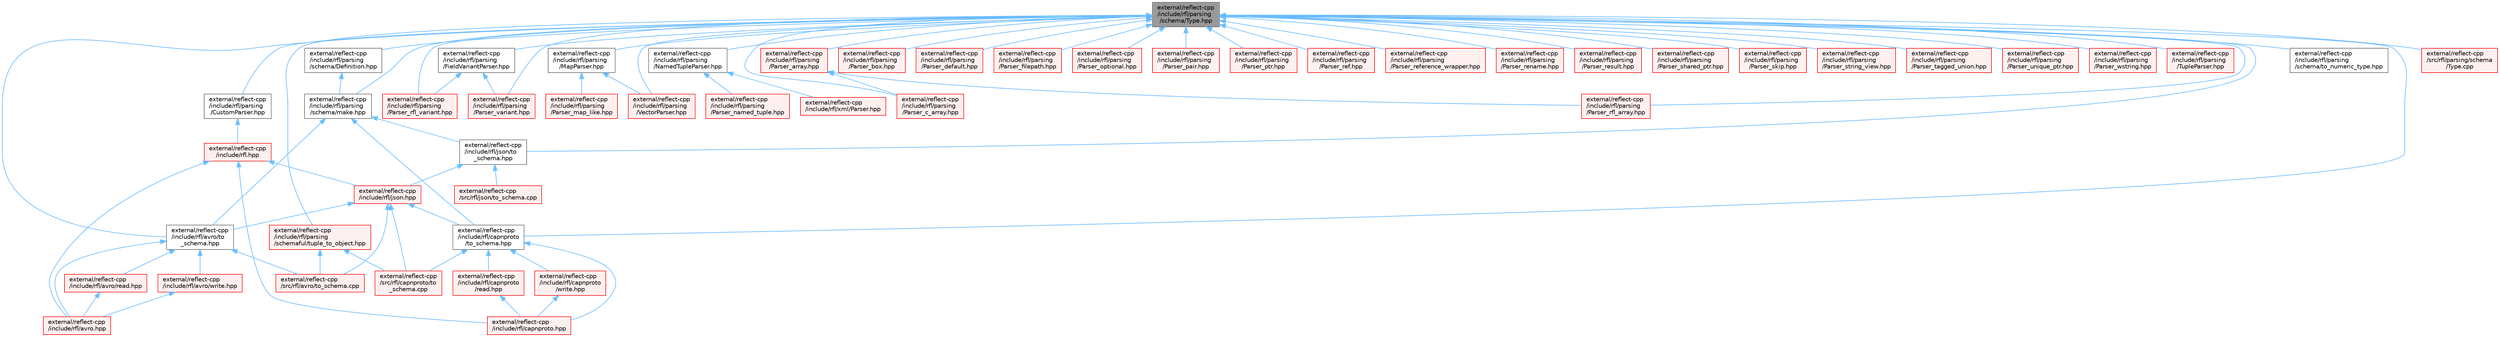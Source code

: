 digraph "external/reflect-cpp/include/rfl/parsing/schema/Type.hpp"
{
 // LATEX_PDF_SIZE
  bgcolor="transparent";
  edge [fontname=Helvetica,fontsize=10,labelfontname=Helvetica,labelfontsize=10];
  node [fontname=Helvetica,fontsize=10,shape=box,height=0.2,width=0.4];
  Node1 [id="Node000001",label="external/reflect-cpp\l/include/rfl/parsing\l/schema/Type.hpp",height=0.2,width=0.4,color="gray40", fillcolor="grey60", style="filled", fontcolor="black",tooltip=" "];
  Node1 -> Node2 [id="edge72_Node000001_Node000002",dir="back",color="steelblue1",style="solid",tooltip=" "];
  Node2 [id="Node000002",label="external/reflect-cpp\l/include/rfl/avro/to\l_schema.hpp",height=0.2,width=0.4,color="grey40", fillcolor="white", style="filled",URL="$avro_2to__schema_8hpp.html",tooltip=" "];
  Node2 -> Node3 [id="edge73_Node000002_Node000003",dir="back",color="steelblue1",style="solid",tooltip=" "];
  Node3 [id="Node000003",label="external/reflect-cpp\l/include/rfl/avro.hpp",height=0.2,width=0.4,color="red", fillcolor="#FFF0F0", style="filled",URL="$avro_8hpp.html",tooltip=" "];
  Node2 -> Node57 [id="edge74_Node000002_Node000057",dir="back",color="steelblue1",style="solid",tooltip=" "];
  Node57 [id="Node000057",label="external/reflect-cpp\l/include/rfl/avro/read.hpp",height=0.2,width=0.4,color="red", fillcolor="#FFF0F0", style="filled",URL="$avro_2read_8hpp.html",tooltip=" "];
  Node57 -> Node3 [id="edge75_Node000057_Node000003",dir="back",color="steelblue1",style="solid",tooltip=" "];
  Node2 -> Node59 [id="edge76_Node000002_Node000059",dir="back",color="steelblue1",style="solid",tooltip=" "];
  Node59 [id="Node000059",label="external/reflect-cpp\l/include/rfl/avro/write.hpp",height=0.2,width=0.4,color="red", fillcolor="#FFF0F0", style="filled",URL="$avro_2write_8hpp.html",tooltip=" "];
  Node59 -> Node3 [id="edge77_Node000059_Node000003",dir="back",color="steelblue1",style="solid",tooltip=" "];
  Node2 -> Node61 [id="edge78_Node000002_Node000061",dir="back",color="steelblue1",style="solid",tooltip=" "];
  Node61 [id="Node000061",label="external/reflect-cpp\l/src/rfl/avro/to_schema.cpp",height=0.2,width=0.4,color="red", fillcolor="#FFF0F0", style="filled",URL="$avro_2to__schema_8cpp.html",tooltip=" "];
  Node1 -> Node63 [id="edge79_Node000001_Node000063",dir="back",color="steelblue1",style="solid",tooltip=" "];
  Node63 [id="Node000063",label="external/reflect-cpp\l/include/rfl/capnproto\l/to_schema.hpp",height=0.2,width=0.4,color="grey40", fillcolor="white", style="filled",URL="$capnproto_2to__schema_8hpp.html",tooltip=" "];
  Node63 -> Node64 [id="edge80_Node000063_Node000064",dir="back",color="steelblue1",style="solid",tooltip=" "];
  Node64 [id="Node000064",label="external/reflect-cpp\l/include/rfl/capnproto.hpp",height=0.2,width=0.4,color="red", fillcolor="#FFF0F0", style="filled",URL="$capnproto_8hpp.html",tooltip=" "];
  Node63 -> Node111 [id="edge81_Node000063_Node000111",dir="back",color="steelblue1",style="solid",tooltip=" "];
  Node111 [id="Node000111",label="external/reflect-cpp\l/include/rfl/capnproto\l/read.hpp",height=0.2,width=0.4,color="red", fillcolor="#FFF0F0", style="filled",URL="$capnproto_2read_8hpp.html",tooltip=" "];
  Node111 -> Node64 [id="edge82_Node000111_Node000064",dir="back",color="steelblue1",style="solid",tooltip=" "];
  Node63 -> Node113 [id="edge83_Node000063_Node000113",dir="back",color="steelblue1",style="solid",tooltip=" "];
  Node113 [id="Node000113",label="external/reflect-cpp\l/include/rfl/capnproto\l/write.hpp",height=0.2,width=0.4,color="red", fillcolor="#FFF0F0", style="filled",URL="$capnproto_2write_8hpp.html",tooltip=" "];
  Node113 -> Node64 [id="edge84_Node000113_Node000064",dir="back",color="steelblue1",style="solid",tooltip=" "];
  Node63 -> Node115 [id="edge85_Node000063_Node000115",dir="back",color="steelblue1",style="solid",tooltip=" "];
  Node115 [id="Node000115",label="external/reflect-cpp\l/src/rfl/capnproto/to\l_schema.cpp",height=0.2,width=0.4,color="red", fillcolor="#FFF0F0", style="filled",URL="$capnproto_2to__schema_8cpp.html",tooltip=" "];
  Node1 -> Node117 [id="edge86_Node000001_Node000117",dir="back",color="steelblue1",style="solid",tooltip=" "];
  Node117 [id="Node000117",label="external/reflect-cpp\l/include/rfl/json/to\l_schema.hpp",height=0.2,width=0.4,color="grey40", fillcolor="white", style="filled",URL="$json_2to__schema_8hpp.html",tooltip=" "];
  Node117 -> Node118 [id="edge87_Node000117_Node000118",dir="back",color="steelblue1",style="solid",tooltip=" "];
  Node118 [id="Node000118",label="external/reflect-cpp\l/include/rfl/json.hpp",height=0.2,width=0.4,color="red", fillcolor="#FFF0F0", style="filled",URL="$reflect-cpp_2include_2rfl_2json_8hpp.html",tooltip=" "];
  Node118 -> Node2 [id="edge88_Node000118_Node000002",dir="back",color="steelblue1",style="solid",tooltip=" "];
  Node118 -> Node63 [id="edge89_Node000118_Node000063",dir="back",color="steelblue1",style="solid",tooltip=" "];
  Node118 -> Node61 [id="edge90_Node000118_Node000061",dir="back",color="steelblue1",style="solid",tooltip=" "];
  Node118 -> Node115 [id="edge91_Node000118_Node000115",dir="back",color="steelblue1",style="solid",tooltip=" "];
  Node117 -> Node329 [id="edge92_Node000117_Node000329",dir="back",color="steelblue1",style="solid",tooltip=" "];
  Node329 [id="Node000329",label="external/reflect-cpp\l/src/rfl/json/to_schema.cpp",height=0.2,width=0.4,color="red", fillcolor="#FFF0F0", style="filled",URL="$json_2to__schema_8cpp.html",tooltip=" "];
  Node1 -> Node331 [id="edge93_Node000001_Node000331",dir="back",color="steelblue1",style="solid",tooltip=" "];
  Node331 [id="Node000331",label="external/reflect-cpp\l/include/rfl/parsing\l/CustomParser.hpp",height=0.2,width=0.4,color="grey40", fillcolor="white", style="filled",URL="$_custom_parser_8hpp.html",tooltip=" "];
  Node331 -> Node332 [id="edge94_Node000331_Node000332",dir="back",color="steelblue1",style="solid",tooltip=" "];
  Node332 [id="Node000332",label="external/reflect-cpp\l/include/rfl.hpp",height=0.2,width=0.4,color="red", fillcolor="#FFF0F0", style="filled",URL="$rfl_8hpp.html",tooltip=" "];
  Node332 -> Node3 [id="edge95_Node000332_Node000003",dir="back",color="steelblue1",style="solid",tooltip=" "];
  Node332 -> Node64 [id="edge96_Node000332_Node000064",dir="back",color="steelblue1",style="solid",tooltip=" "];
  Node332 -> Node118 [id="edge97_Node000332_Node000118",dir="back",color="steelblue1",style="solid",tooltip=" "];
  Node1 -> Node670 [id="edge98_Node000001_Node000670",dir="back",color="steelblue1",style="solid",tooltip=" "];
  Node670 [id="Node000670",label="external/reflect-cpp\l/include/rfl/parsing\l/FieldVariantParser.hpp",height=0.2,width=0.4,color="grey40", fillcolor="white", style="filled",URL="$_field_variant_parser_8hpp.html",tooltip=" "];
  Node670 -> Node671 [id="edge99_Node000670_Node000671",dir="back",color="steelblue1",style="solid",tooltip=" "];
  Node671 [id="Node000671",label="external/reflect-cpp\l/include/rfl/parsing\l/Parser_rfl_variant.hpp",height=0.2,width=0.4,color="red", fillcolor="#FFF0F0", style="filled",URL="$_parser__rfl__variant_8hpp.html",tooltip=" "];
  Node670 -> Node723 [id="edge100_Node000670_Node000723",dir="back",color="steelblue1",style="solid",tooltip=" "];
  Node723 [id="Node000723",label="external/reflect-cpp\l/include/rfl/parsing\l/Parser_variant.hpp",height=0.2,width=0.4,color="red", fillcolor="#FFF0F0", style="filled",URL="$_parser__variant_8hpp.html",tooltip=" "];
  Node1 -> Node724 [id="edge101_Node000001_Node000724",dir="back",color="steelblue1",style="solid",tooltip=" "];
  Node724 [id="Node000724",label="external/reflect-cpp\l/include/rfl/parsing\l/MapParser.hpp",height=0.2,width=0.4,color="grey40", fillcolor="white", style="filled",URL="$_map_parser_8hpp.html",tooltip=" "];
  Node724 -> Node725 [id="edge102_Node000724_Node000725",dir="back",color="steelblue1",style="solid",tooltip=" "];
  Node725 [id="Node000725",label="external/reflect-cpp\l/include/rfl/parsing\l/Parser_map_like.hpp",height=0.2,width=0.4,color="red", fillcolor="#FFF0F0", style="filled",URL="$_parser__map__like_8hpp.html",tooltip=" "];
  Node724 -> Node726 [id="edge103_Node000724_Node000726",dir="back",color="steelblue1",style="solid",tooltip=" "];
  Node726 [id="Node000726",label="external/reflect-cpp\l/include/rfl/parsing\l/VectorParser.hpp",height=0.2,width=0.4,color="red", fillcolor="#FFF0F0", style="filled",URL="$_vector_parser_8hpp.html",tooltip=" "];
  Node1 -> Node728 [id="edge104_Node000001_Node000728",dir="back",color="steelblue1",style="solid",tooltip=" "];
  Node728 [id="Node000728",label="external/reflect-cpp\l/include/rfl/parsing\l/NamedTupleParser.hpp",height=0.2,width=0.4,color="grey40", fillcolor="white", style="filled",URL="$_named_tuple_parser_8hpp.html",tooltip=" "];
  Node728 -> Node729 [id="edge105_Node000728_Node000729",dir="back",color="steelblue1",style="solid",tooltip=" "];
  Node729 [id="Node000729",label="external/reflect-cpp\l/include/rfl/parsing\l/Parser_named_tuple.hpp",height=0.2,width=0.4,color="red", fillcolor="#FFF0F0", style="filled",URL="$_parser__named__tuple_8hpp.html",tooltip=" "];
  Node728 -> Node713 [id="edge106_Node000728_Node000713",dir="back",color="steelblue1",style="solid",tooltip=" "];
  Node713 [id="Node000713",label="external/reflect-cpp\l/include/rfl/xml/Parser.hpp",height=0.2,width=0.4,color="red", fillcolor="#FFF0F0", style="filled",URL="$xml_2_parser_8hpp.html",tooltip=" "];
  Node1 -> Node730 [id="edge107_Node000001_Node000730",dir="back",color="steelblue1",style="solid",tooltip=" "];
  Node730 [id="Node000730",label="external/reflect-cpp\l/include/rfl/parsing\l/Parser_array.hpp",height=0.2,width=0.4,color="red", fillcolor="#FFF0F0", style="filled",URL="$_parser__array_8hpp.html",tooltip=" "];
  Node730 -> Node731 [id="edge108_Node000730_Node000731",dir="back",color="steelblue1",style="solid",tooltip=" "];
  Node731 [id="Node000731",label="external/reflect-cpp\l/include/rfl/parsing\l/Parser_c_array.hpp",height=0.2,width=0.4,color="red", fillcolor="#FFF0F0", style="filled",URL="$_parser__c__array_8hpp.html",tooltip=" "];
  Node730 -> Node732 [id="edge109_Node000730_Node000732",dir="back",color="steelblue1",style="solid",tooltip=" "];
  Node732 [id="Node000732",label="external/reflect-cpp\l/include/rfl/parsing\l/Parser_rfl_array.hpp",height=0.2,width=0.4,color="red", fillcolor="#FFF0F0", style="filled",URL="$_parser__rfl__array_8hpp.html",tooltip=" "];
  Node1 -> Node733 [id="edge110_Node000001_Node000733",dir="back",color="steelblue1",style="solid",tooltip=" "];
  Node733 [id="Node000733",label="external/reflect-cpp\l/include/rfl/parsing\l/Parser_box.hpp",height=0.2,width=0.4,color="red", fillcolor="#FFF0F0", style="filled",URL="$_parser__box_8hpp.html",tooltip=" "];
  Node1 -> Node731 [id="edge111_Node000001_Node000731",dir="back",color="steelblue1",style="solid",tooltip=" "];
  Node1 -> Node734 [id="edge112_Node000001_Node000734",dir="back",color="steelblue1",style="solid",tooltip=" "];
  Node734 [id="Node000734",label="external/reflect-cpp\l/include/rfl/parsing\l/Parser_default.hpp",height=0.2,width=0.4,color="red", fillcolor="#FFF0F0", style="filled",URL="$_parser__default_8hpp.html",tooltip=" "];
  Node1 -> Node735 [id="edge113_Node000001_Node000735",dir="back",color="steelblue1",style="solid",tooltip=" "];
  Node735 [id="Node000735",label="external/reflect-cpp\l/include/rfl/parsing\l/Parser_filepath.hpp",height=0.2,width=0.4,color="red", fillcolor="#FFF0F0", style="filled",URL="$_parser__filepath_8hpp.html",tooltip=" "];
  Node1 -> Node736 [id="edge114_Node000001_Node000736",dir="back",color="steelblue1",style="solid",tooltip=" "];
  Node736 [id="Node000736",label="external/reflect-cpp\l/include/rfl/parsing\l/Parser_optional.hpp",height=0.2,width=0.4,color="red", fillcolor="#FFF0F0", style="filled",URL="$_parser__optional_8hpp.html",tooltip=" "];
  Node1 -> Node737 [id="edge115_Node000001_Node000737",dir="back",color="steelblue1",style="solid",tooltip=" "];
  Node737 [id="Node000737",label="external/reflect-cpp\l/include/rfl/parsing\l/Parser_pair.hpp",height=0.2,width=0.4,color="red", fillcolor="#FFF0F0", style="filled",URL="$_parser__pair_8hpp.html",tooltip=" "];
  Node1 -> Node738 [id="edge116_Node000001_Node000738",dir="back",color="steelblue1",style="solid",tooltip=" "];
  Node738 [id="Node000738",label="external/reflect-cpp\l/include/rfl/parsing\l/Parser_ptr.hpp",height=0.2,width=0.4,color="red", fillcolor="#FFF0F0", style="filled",URL="$_parser__ptr_8hpp.html",tooltip=" "];
  Node1 -> Node739 [id="edge117_Node000001_Node000739",dir="back",color="steelblue1",style="solid",tooltip=" "];
  Node739 [id="Node000739",label="external/reflect-cpp\l/include/rfl/parsing\l/Parser_ref.hpp",height=0.2,width=0.4,color="red", fillcolor="#FFF0F0", style="filled",URL="$_parser__ref_8hpp.html",tooltip=" "];
  Node1 -> Node740 [id="edge118_Node000001_Node000740",dir="back",color="steelblue1",style="solid",tooltip=" "];
  Node740 [id="Node000740",label="external/reflect-cpp\l/include/rfl/parsing\l/Parser_reference_wrapper.hpp",height=0.2,width=0.4,color="red", fillcolor="#FFF0F0", style="filled",URL="$_parser__reference__wrapper_8hpp.html",tooltip=" "];
  Node1 -> Node741 [id="edge119_Node000001_Node000741",dir="back",color="steelblue1",style="solid",tooltip=" "];
  Node741 [id="Node000741",label="external/reflect-cpp\l/include/rfl/parsing\l/Parser_rename.hpp",height=0.2,width=0.4,color="red", fillcolor="#FFF0F0", style="filled",URL="$_parser__rename_8hpp.html",tooltip=" "];
  Node1 -> Node742 [id="edge120_Node000001_Node000742",dir="back",color="steelblue1",style="solid",tooltip=" "];
  Node742 [id="Node000742",label="external/reflect-cpp\l/include/rfl/parsing\l/Parser_result.hpp",height=0.2,width=0.4,color="red", fillcolor="#FFF0F0", style="filled",URL="$_parser__result_8hpp.html",tooltip=" "];
  Node1 -> Node732 [id="edge121_Node000001_Node000732",dir="back",color="steelblue1",style="solid",tooltip=" "];
  Node1 -> Node671 [id="edge122_Node000001_Node000671",dir="back",color="steelblue1",style="solid",tooltip=" "];
  Node1 -> Node743 [id="edge123_Node000001_Node000743",dir="back",color="steelblue1",style="solid",tooltip=" "];
  Node743 [id="Node000743",label="external/reflect-cpp\l/include/rfl/parsing\l/Parser_shared_ptr.hpp",height=0.2,width=0.4,color="red", fillcolor="#FFF0F0", style="filled",URL="$_parser__shared__ptr_8hpp.html",tooltip=" "];
  Node1 -> Node744 [id="edge124_Node000001_Node000744",dir="back",color="steelblue1",style="solid",tooltip=" "];
  Node744 [id="Node000744",label="external/reflect-cpp\l/include/rfl/parsing\l/Parser_skip.hpp",height=0.2,width=0.4,color="red", fillcolor="#FFF0F0", style="filled",URL="$_parser__skip_8hpp.html",tooltip=" "];
  Node1 -> Node745 [id="edge125_Node000001_Node000745",dir="back",color="steelblue1",style="solid",tooltip=" "];
  Node745 [id="Node000745",label="external/reflect-cpp\l/include/rfl/parsing\l/Parser_string_view.hpp",height=0.2,width=0.4,color="red", fillcolor="#FFF0F0", style="filled",URL="$_parser__string__view_8hpp.html",tooltip=" "];
  Node1 -> Node746 [id="edge126_Node000001_Node000746",dir="back",color="steelblue1",style="solid",tooltip=" "];
  Node746 [id="Node000746",label="external/reflect-cpp\l/include/rfl/parsing\l/Parser_tagged_union.hpp",height=0.2,width=0.4,color="red", fillcolor="#FFF0F0", style="filled",URL="$_parser__tagged__union_8hpp.html",tooltip=" "];
  Node1 -> Node747 [id="edge127_Node000001_Node000747",dir="back",color="steelblue1",style="solid",tooltip=" "];
  Node747 [id="Node000747",label="external/reflect-cpp\l/include/rfl/parsing\l/Parser_unique_ptr.hpp",height=0.2,width=0.4,color="red", fillcolor="#FFF0F0", style="filled",URL="$_parser__unique__ptr_8hpp.html",tooltip=" "];
  Node1 -> Node723 [id="edge128_Node000001_Node000723",dir="back",color="steelblue1",style="solid",tooltip=" "];
  Node1 -> Node748 [id="edge129_Node000001_Node000748",dir="back",color="steelblue1",style="solid",tooltip=" "];
  Node748 [id="Node000748",label="external/reflect-cpp\l/include/rfl/parsing\l/Parser_wstring.hpp",height=0.2,width=0.4,color="red", fillcolor="#FFF0F0", style="filled",URL="$_parser__wstring_8hpp.html",tooltip=" "];
  Node1 -> Node749 [id="edge130_Node000001_Node000749",dir="back",color="steelblue1",style="solid",tooltip=" "];
  Node749 [id="Node000749",label="external/reflect-cpp\l/include/rfl/parsing\l/TupleParser.hpp",height=0.2,width=0.4,color="red", fillcolor="#FFF0F0", style="filled",URL="$_tuple_parser_8hpp.html",tooltip=" "];
  Node1 -> Node726 [id="edge131_Node000001_Node000726",dir="back",color="steelblue1",style="solid",tooltip=" "];
  Node1 -> Node752 [id="edge132_Node000001_Node000752",dir="back",color="steelblue1",style="solid",tooltip=" "];
  Node752 [id="Node000752",label="external/reflect-cpp\l/include/rfl/parsing\l/schema/Definition.hpp",height=0.2,width=0.4,color="grey40", fillcolor="white", style="filled",URL="$_definition_8hpp.html",tooltip=" "];
  Node752 -> Node707 [id="edge133_Node000752_Node000707",dir="back",color="steelblue1",style="solid",tooltip=" "];
  Node707 [id="Node000707",label="external/reflect-cpp\l/include/rfl/parsing\l/schema/make.hpp",height=0.2,width=0.4,color="grey40", fillcolor="white", style="filled",URL="$make_8hpp.html",tooltip=" "];
  Node707 -> Node2 [id="edge134_Node000707_Node000002",dir="back",color="steelblue1",style="solid",tooltip=" "];
  Node707 -> Node63 [id="edge135_Node000707_Node000063",dir="back",color="steelblue1",style="solid",tooltip=" "];
  Node707 -> Node117 [id="edge136_Node000707_Node000117",dir="back",color="steelblue1",style="solid",tooltip=" "];
  Node1 -> Node707 [id="edge137_Node000001_Node000707",dir="back",color="steelblue1",style="solid",tooltip=" "];
  Node1 -> Node753 [id="edge138_Node000001_Node000753",dir="back",color="steelblue1",style="solid",tooltip=" "];
  Node753 [id="Node000753",label="external/reflect-cpp\l/include/rfl/parsing\l/schema/to_numeric_type.hpp",height=0.2,width=0.4,color="grey40", fillcolor="white", style="filled",URL="$to__numeric__type_8hpp.html",tooltip=" "];
  Node1 -> Node754 [id="edge139_Node000001_Node000754",dir="back",color="steelblue1",style="solid",tooltip=" "];
  Node754 [id="Node000754",label="external/reflect-cpp\l/include/rfl/parsing\l/schemaful/tuple_to_object.hpp",height=0.2,width=0.4,color="red", fillcolor="#FFF0F0", style="filled",URL="$tuple__to__object_8hpp.html",tooltip=" "];
  Node754 -> Node61 [id="edge140_Node000754_Node000061",dir="back",color="steelblue1",style="solid",tooltip=" "];
  Node754 -> Node115 [id="edge141_Node000754_Node000115",dir="back",color="steelblue1",style="solid",tooltip=" "];
  Node1 -> Node757 [id="edge142_Node000001_Node000757",dir="back",color="steelblue1",style="solid",tooltip=" "];
  Node757 [id="Node000757",label="external/reflect-cpp\l/src/rfl/parsing/schema\l/Type.cpp",height=0.2,width=0.4,color="red", fillcolor="#FFF0F0", style="filled",URL="$parsing_2schema_2_type_8cpp.html",tooltip=" "];
}
